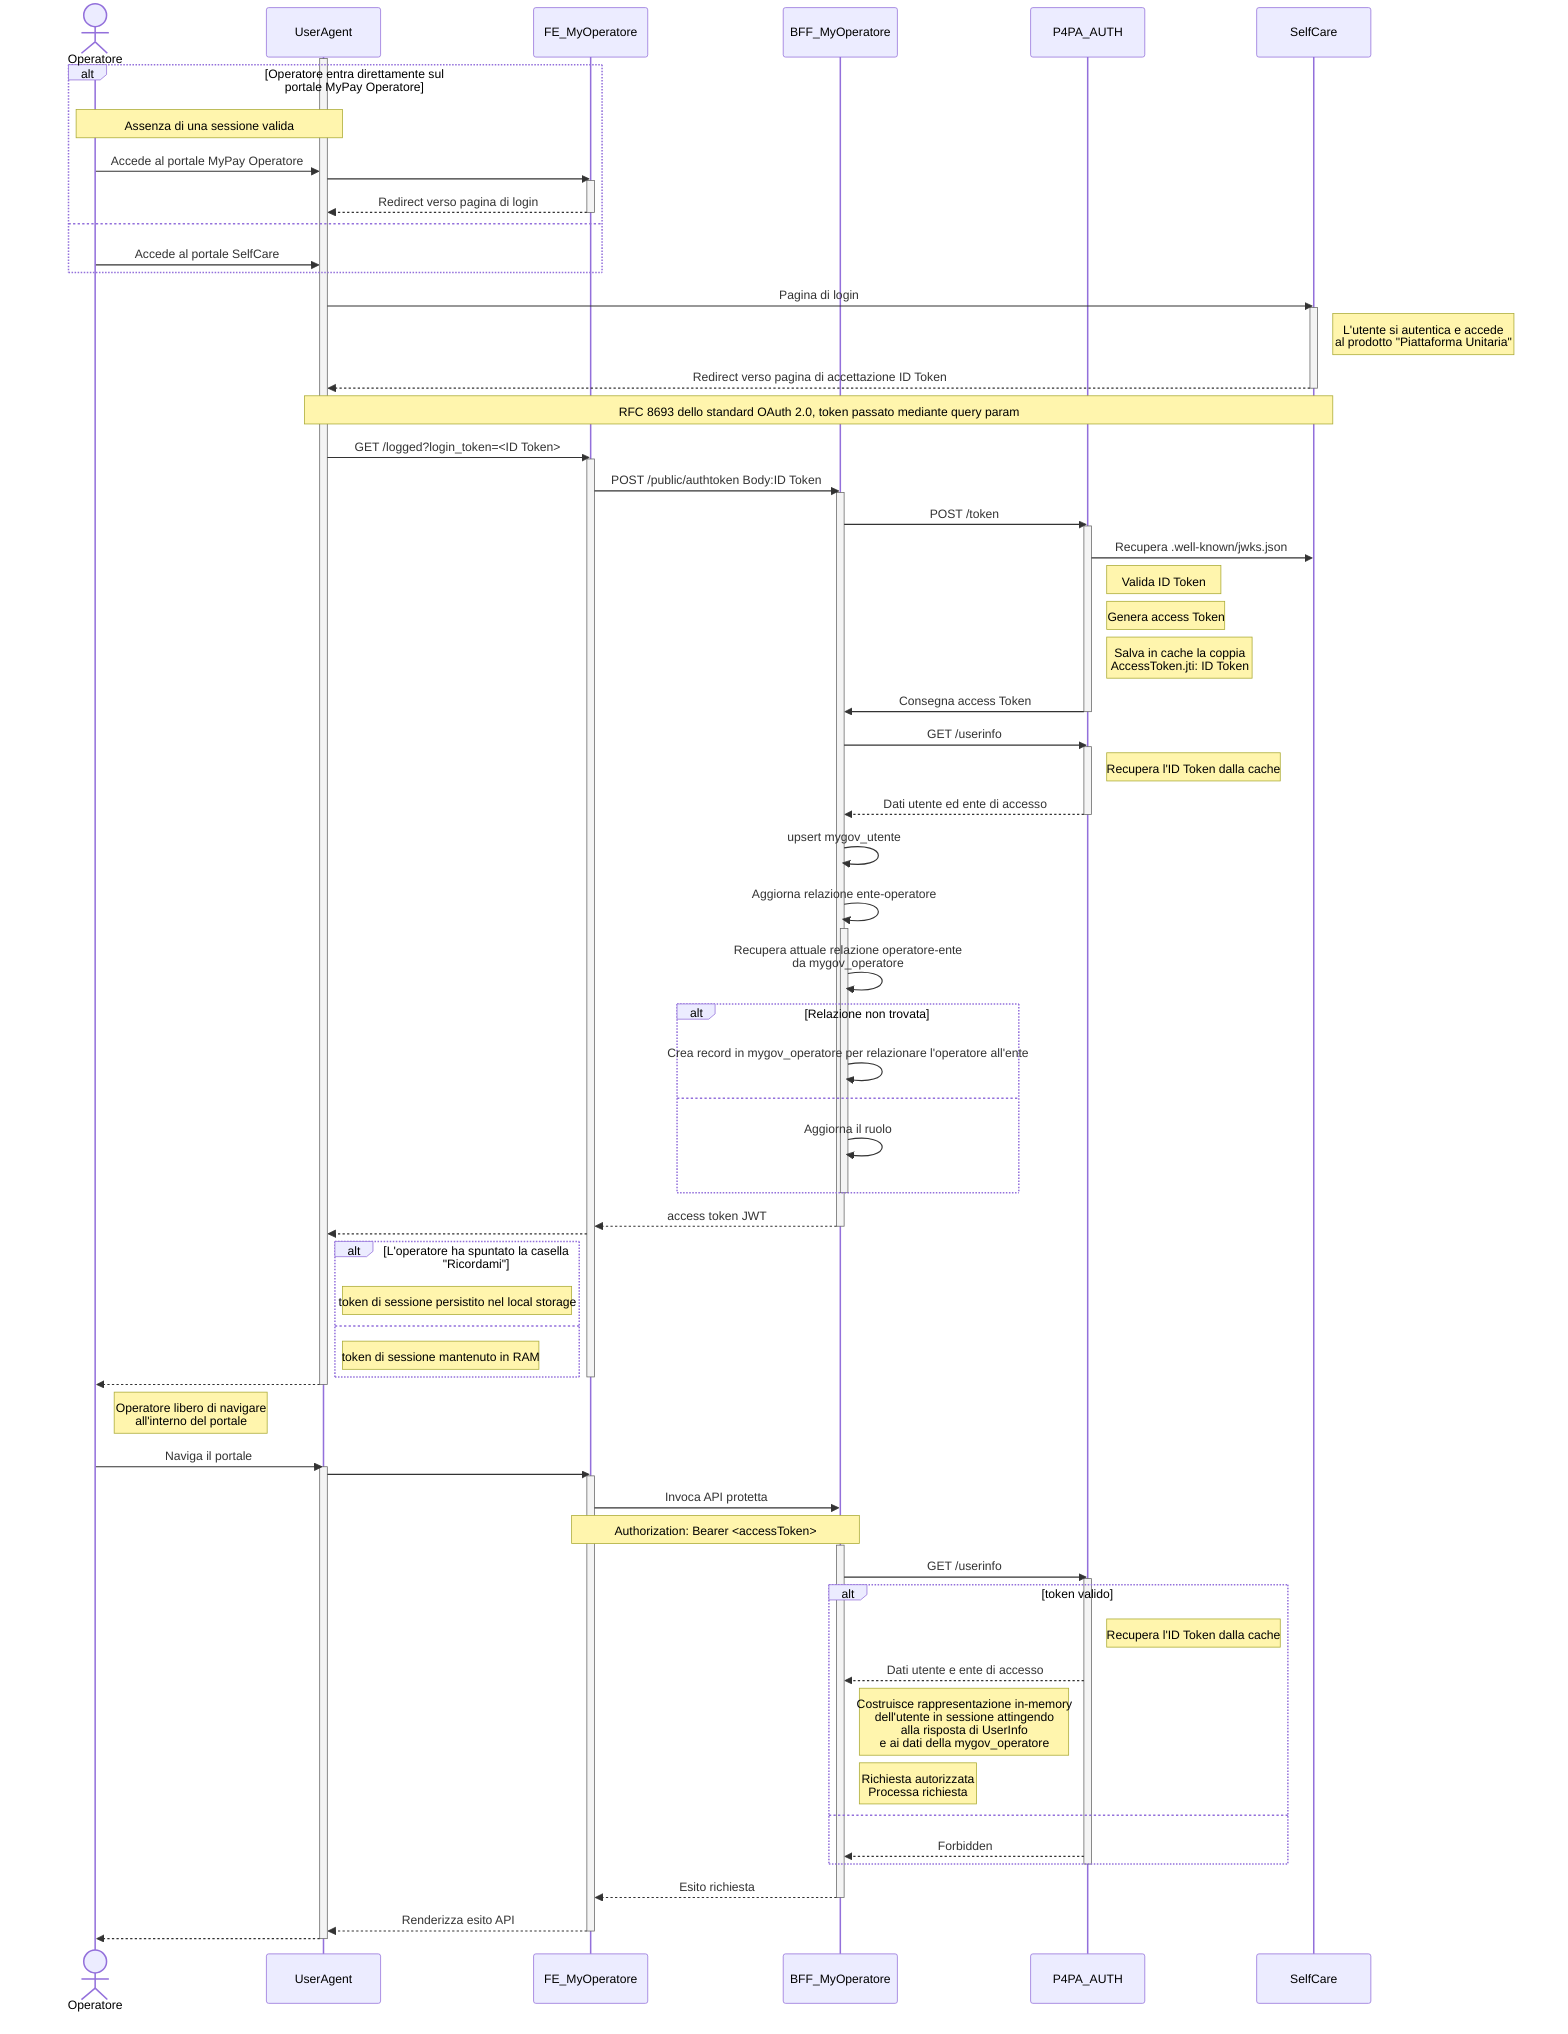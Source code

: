 sequenceDiagram
    actor Operatore
    participant UserAgent
    participant FE as FE_MyOperatore
    participant BFF as BFF_MyOperatore
    participant AUTH as P4PA_AUTH
    participant SelfCare


    activate UserAgent
        alt Operatore entra direttamente sul portale MyPay Operatore
            note over Operatore, UserAgent: Assenza di una sessione valida
            Operatore ->> UserAgent: Accede al portale MyPay Operatore

            UserAgent ->> FE: #
            activate FE
                FE -->> UserAgent: Redirect verso pagina di login
            deactivate FE
        else
            Operatore ->> UserAgent: Accede al portale SelfCare
        end

        UserAgent ->> SelfCare: Pagina di login
        activate SelfCare
            note right of SelfCare: L'utente si autentica e accede<br />al prodotto "Piattaforma Unitaria"
            SelfCare -->> UserAgent: Redirect verso pagina di accettazione ID Token
        deactivate SelfCare
        note over UserAgent, SelfCare: RFC 8693 dello standard OAuth 2.0, token passato mediante query param

        UserAgent ->> FE: GET /logged?login_token=<ID Token>
        activate FE
            FE ->> BFF: POST /public/authtoken Body:ID Token
            activate BFF
                BFF ->> AUTH: POST /token
                activate AUTH
                    AUTH ->> SelfCare: Recupera .well-known/jwks.json
                    note right of AUTH: Valida ID Token
                    note right of AUTH: Genera access Token
                    note right of AUTH: Salva in cache la coppia<BR />AccessToken.jti: ID Token
                    AUTH ->> BFF: Consegna access Token
                deactivate AUTH

                BFF ->> AUTH: GET /userinfo
                activate AUTH
                    note right of AUTH: Recupera l'ID Token dalla cache
                    AUTH -->> BFF: Dati utente ed ente di accesso
                deactivate AUTH

                BFF ->> BFF: upsert mygov_utente

                BFF ->> BFF: Aggiorna relazione ente-operatore
                activate BFF
                    BFF ->> BFF: Recupera attuale relazione operatore-ente<BR />da mygov_operatore
                    alt Relazione non trovata
                        BFF ->> BFF: Crea record in mygov_operatore per relazionare l'operatore all'ente
                    else
                        BFF ->> BFF: Aggiorna il ruolo
                    end
                deactivate BFF

                BFF -->> FE: access token JWT
            deactivate BFF
            FE -->> UserAgent: #
            alt L'operatore ha spuntato la casella "Ricordami"
                note right of UserAgent: token di sessione persistito nel local storage
            else
                note right of UserAgent: token di sessione mantenuto in RAM
            end
        deactivate FE

        UserAgent -->> Operatore: #
    deactivate UserAgent

    note right of Operatore: Operatore libero di navigare<BR />all'interno del portale

    Operatore ->> UserAgent: Naviga il portale

    activate UserAgent
        UserAgent ->> FE: #
        activate FE
            FE ->> BFF: Invoca API protetta
            note over FE, BFF: Authorization: Bearer <accessToken>

            activate BFF
                BFF ->> AUTH: GET /userinfo
                activate AUTH
                    alt token valido
                        note right of AUTH: Recupera l'ID Token dalla cache
                        AUTH -->> BFF: Dati utente e ente di accesso
                        note right of BFF: Costruisce rappresentazione in-memory<BR />dell'utente in sessione attingendo<BR />alla risposta di UserInfo<BR />e ai dati della mygov_operatore
                        note right of BFF: Richiesta autorizzata<BR />Processa richiesta
                    else
                        AUTH -->> BFF: Forbidden
                    end
                deactivate AUTH

                BFF -->> FE: Esito richiesta
            deactivate BFF

            FE -->> UserAgent: Renderizza esito API
        deactivate FE
        UserAgent -->> Operatore: #
    deactivate UserAgent